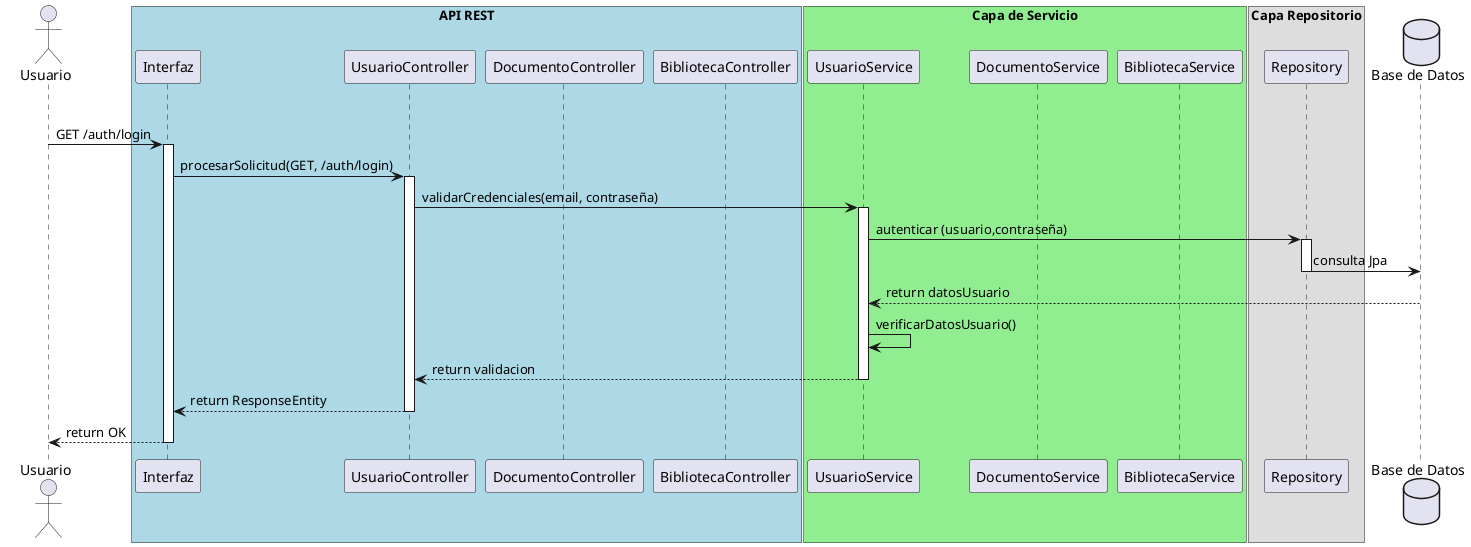 @startuml

 actor "Usuario" as usuario
 box "API REST" #LightBlue
 participant "Interfaz" as api
 participant "UsuarioController" as userCtrl
 participant "DocumentoController" as docCtrl
 participant "BibliotecaController" as bibCtrl

 end box
 box "Capa de Servicio" #LightGreen
 participant "UsuarioService" as userSvc
 participant "DocumentoService" as docSvc
 participant "BibliotecaService" as bibSvc
 end box
 box "Capa Repositorio"
 participant "Repository" as repo
 end box
 database "Base de Datos" as db

 ' Flujo de autenticación
 group Autenticación
     usuario -> api : GET /auth/login
     activate api


     api -> userCtrl : procesarSolicitud(GET, /auth/login)
     activate userCtrl

     userCtrl -> userSvc : validarCredenciales(email, contraseña)
     activate userSvc

     userSvc -> repo : autenticar (usuario,contraseña)
     activate repo
     repo -> db : consulta Jpa
     deactivate repo
     db --> userSvc : return datosUsuario
     deactivate db

     userSvc -> userSvc : verificarDatosUsuario()

     userSvc --> userCtrl : return validacion
     deactivate userSvc

     userCtrl --> api : return ResponseEntity
     deactivate userCtrl

     api --> usuario : return OK
     deactivate api
@enduml
